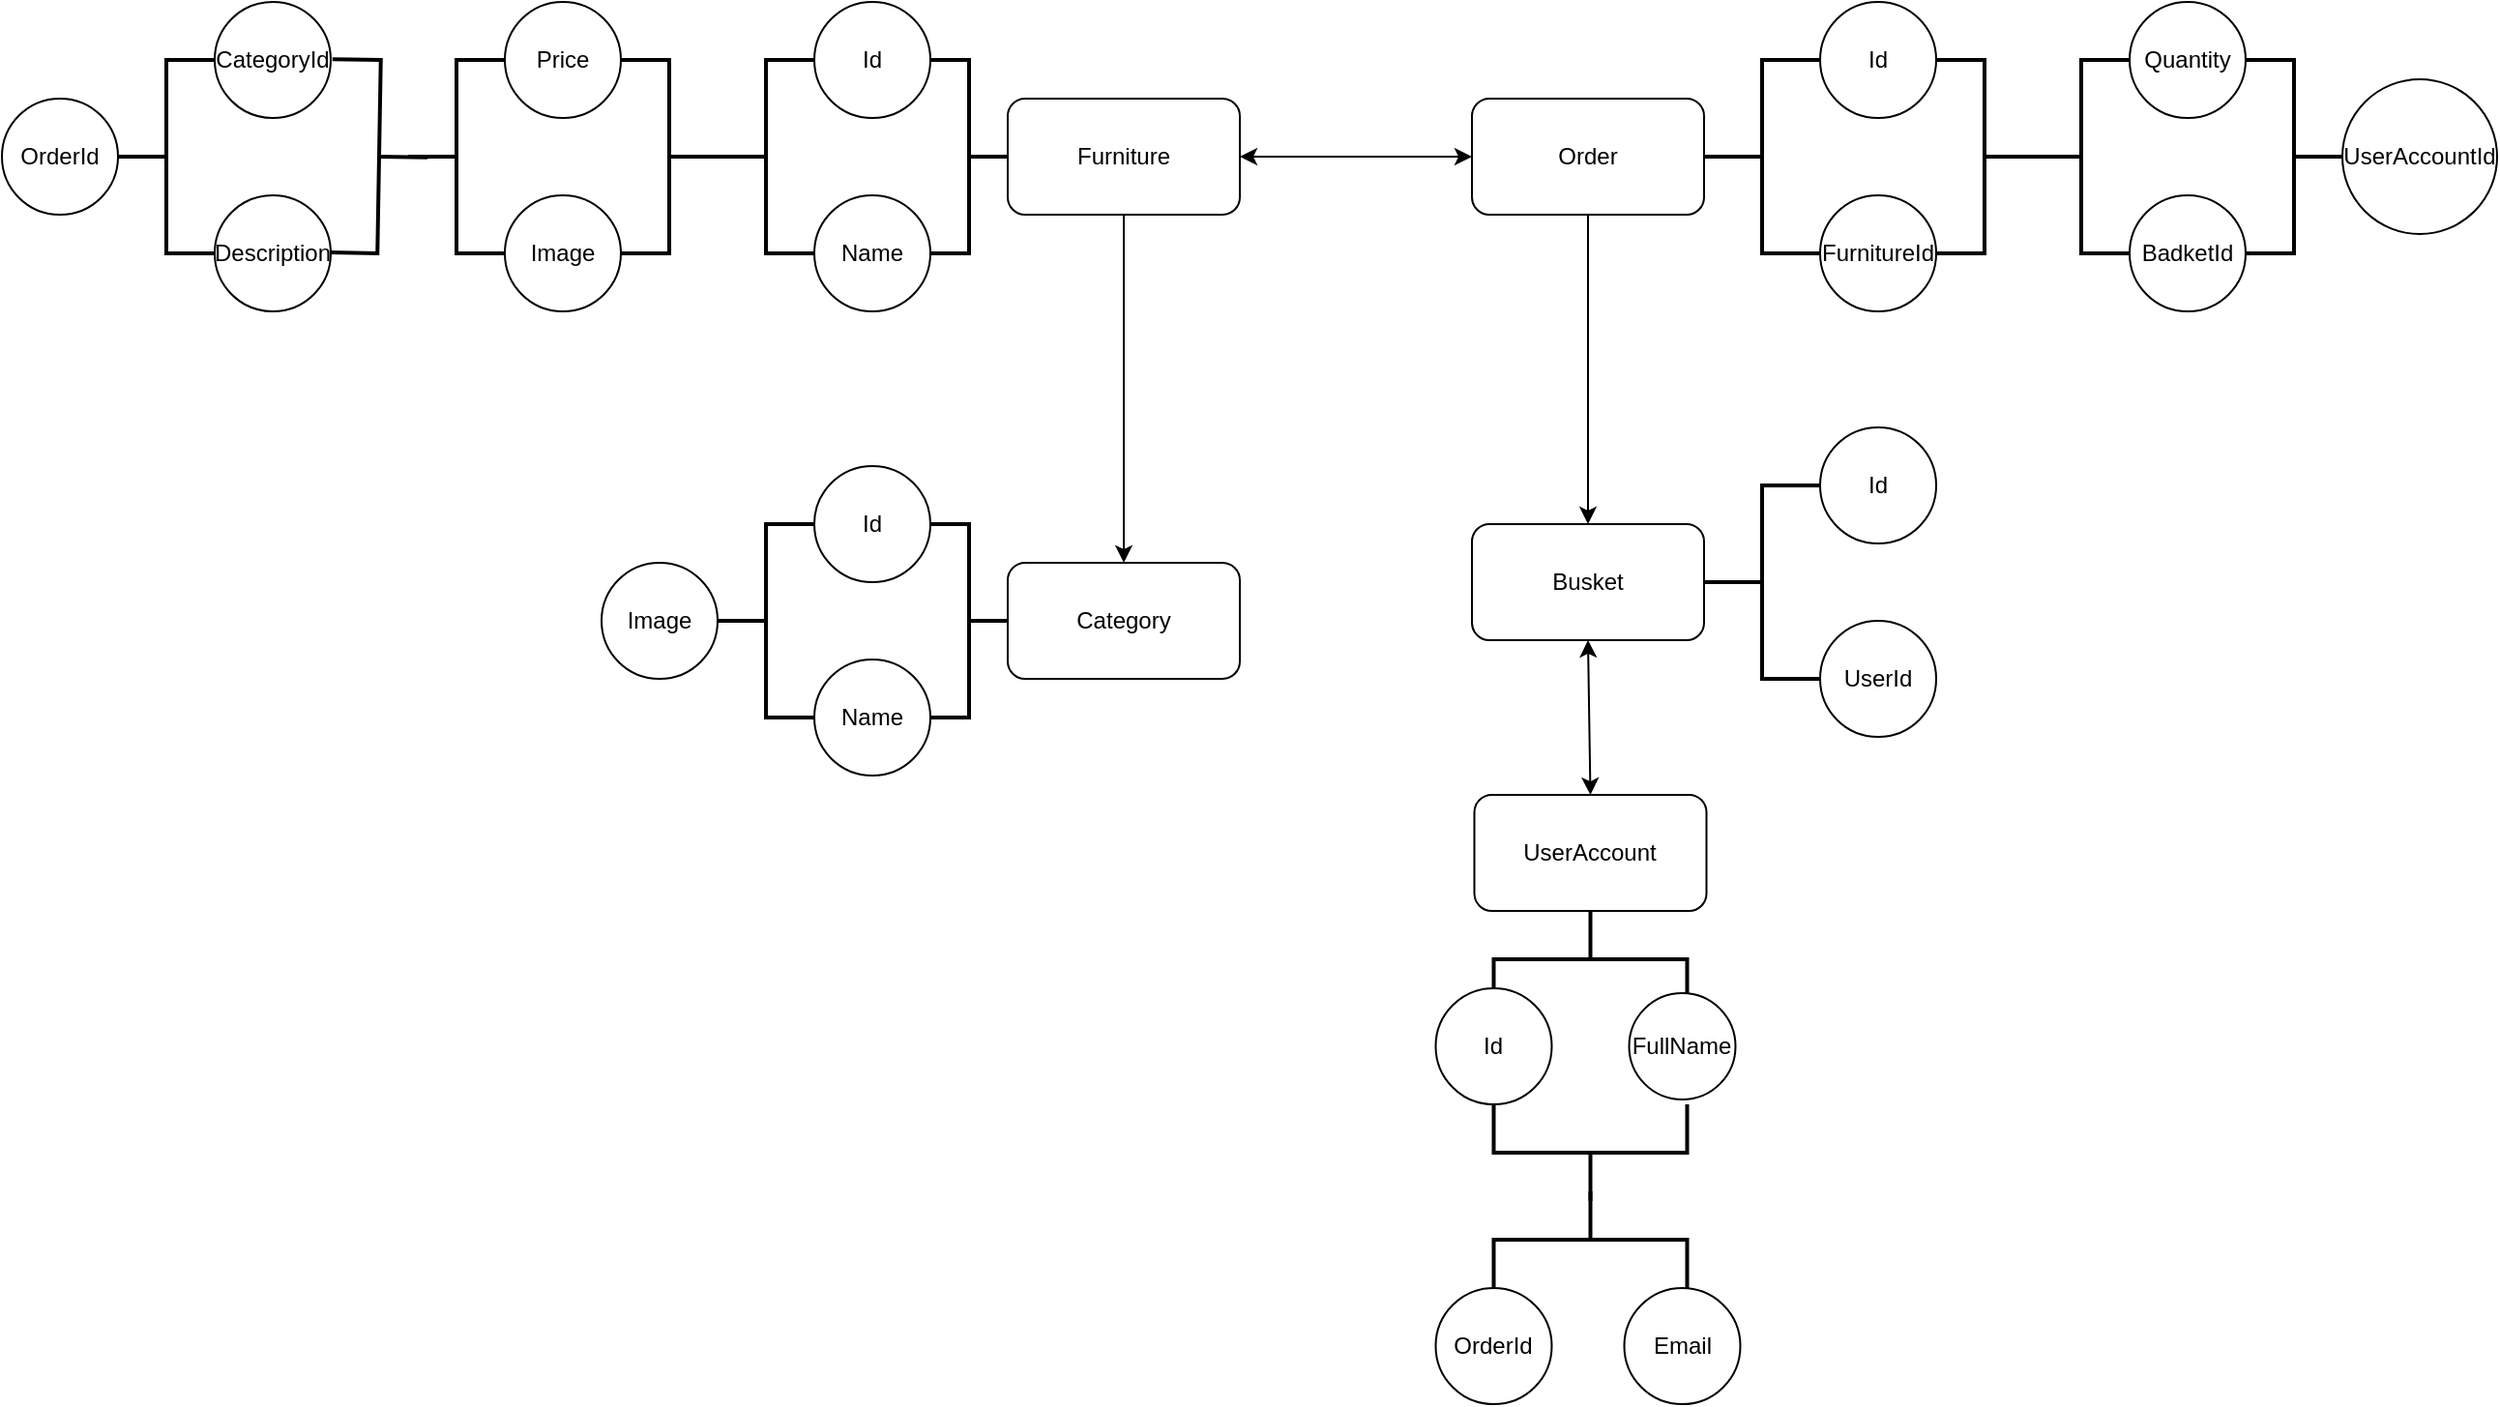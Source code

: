 <mxfile version="23.1.5" type="device">
  <diagram name="Страница — 1" id="xjJfCi4V1hn__q_sd1GM">
    <mxGraphModel dx="2187" dy="797" grid="1" gridSize="10" guides="1" tooltips="1" connect="1" arrows="1" fold="1" page="1" pageScale="1" pageWidth="827" pageHeight="1169" math="0" shadow="0">
      <root>
        <mxCell id="0" />
        <mxCell id="1" parent="0" />
        <mxCell id="8n0H1YX45aauRk38pMrW-7" style="edgeStyle=orthogonalEdgeStyle;rounded=0;orthogonalLoop=1;jettySize=auto;html=1;exitX=0.5;exitY=1;exitDx=0;exitDy=0;entryX=0.5;entryY=0;entryDx=0;entryDy=0;" edge="1" parent="1" source="r5rxblQXVQjleuNsjHHE-2" target="r5rxblQXVQjleuNsjHHE-18">
          <mxGeometry relative="1" as="geometry" />
        </mxCell>
        <mxCell id="r5rxblQXVQjleuNsjHHE-2" value="Furniture" style="rounded=1;whiteSpace=wrap;html=1;" parent="1" vertex="1">
          <mxGeometry x="200" y="160" width="120" height="60" as="geometry" />
        </mxCell>
        <mxCell id="r5rxblQXVQjleuNsjHHE-5" value="" style="strokeWidth=2;html=1;shape=mxgraph.flowchart.annotation_2;align=left;labelPosition=right;pointerEvents=1;rotation=-180;" parent="1" vertex="1">
          <mxGeometry x="160" y="140" width="40" height="100" as="geometry" />
        </mxCell>
        <mxCell id="r5rxblQXVQjleuNsjHHE-6" value="Id" style="ellipse;whiteSpace=wrap;html=1;aspect=fixed;" parent="1" vertex="1">
          <mxGeometry x="100" y="110" width="60" height="60" as="geometry" />
        </mxCell>
        <mxCell id="r5rxblQXVQjleuNsjHHE-7" value="Name" style="ellipse;whiteSpace=wrap;html=1;aspect=fixed;" parent="1" vertex="1">
          <mxGeometry x="100" y="210" width="60" height="60" as="geometry" />
        </mxCell>
        <mxCell id="r5rxblQXVQjleuNsjHHE-10" value="" style="strokeWidth=2;html=1;shape=mxgraph.flowchart.annotation_2;align=left;labelPosition=right;pointerEvents=1;" parent="1" vertex="1">
          <mxGeometry x="50" y="140" width="50" height="100" as="geometry" />
        </mxCell>
        <mxCell id="r5rxblQXVQjleuNsjHHE-11" value="" style="strokeWidth=2;html=1;shape=mxgraph.flowchart.annotation_2;align=left;labelPosition=right;pointerEvents=1;rotation=-180;" parent="1" vertex="1">
          <mxGeometry y="140" width="50" height="100" as="geometry" />
        </mxCell>
        <mxCell id="r5rxblQXVQjleuNsjHHE-12" value="Price&lt;span style=&quot;color: rgba(0, 0, 0, 0); font-family: monospace; font-size: 0px; text-align: start; text-wrap: nowrap;&quot;&gt;%3CmxGraphModel%3E%3Croot%3E%3CmxCell%20id%3D%220%22%2F%3E%3CmxCell%20id%3D%221%22%20parent%3D%220%22%2F%3E%3CmxCell%20id%3D%222%22%20value%3D%22Id%22%20style%3D%22ellipse%3BwhiteSpace%3Dwrap%3Bhtml%3D1%3Baspect%3Dfixed%3B%22%20vertex%3D%221%22%20parent%3D%221%22%3E%3CmxGeometry%20x%3D%22100%22%20y%3D%22110%22%20width%3D%2260%22%20height%3D%2260%22%20as%3D%22geometry%22%2F%3E%3C%2FmxCell%3E%3C%2Froot%3E%3C%2FmxGraphModel%3E&lt;/span&gt;" style="ellipse;whiteSpace=wrap;html=1;aspect=fixed;" parent="1" vertex="1">
          <mxGeometry x="-60" y="110" width="60" height="60" as="geometry" />
        </mxCell>
        <mxCell id="r5rxblQXVQjleuNsjHHE-13" value="Image" style="ellipse;whiteSpace=wrap;html=1;aspect=fixed;" parent="1" vertex="1">
          <mxGeometry x="-60" y="210" width="60" height="60" as="geometry" />
        </mxCell>
        <mxCell id="r5rxblQXVQjleuNsjHHE-14" value="" style="strokeWidth=2;html=1;shape=mxgraph.flowchart.annotation_2;align=left;labelPosition=right;pointerEvents=1;" parent="1" vertex="1">
          <mxGeometry x="-110" y="140" width="50" height="100" as="geometry" />
        </mxCell>
        <mxCell id="r5rxblQXVQjleuNsjHHE-15" value="" style="strokeWidth=2;html=1;shape=mxgraph.flowchart.annotation_2;align=left;labelPosition=right;pointerEvents=1;rotation=-179;" parent="1" vertex="1">
          <mxGeometry x="-150" y="140" width="50" height="100" as="geometry" />
        </mxCell>
        <mxCell id="r5rxblQXVQjleuNsjHHE-16" value="CategoryId" style="ellipse;whiteSpace=wrap;html=1;aspect=fixed;" parent="1" vertex="1">
          <mxGeometry x="-210" y="110" width="60" height="60" as="geometry" />
        </mxCell>
        <mxCell id="r5rxblQXVQjleuNsjHHE-17" value="Description" style="ellipse;whiteSpace=wrap;html=1;aspect=fixed;" parent="1" vertex="1">
          <mxGeometry x="-210" y="210" width="60" height="60" as="geometry" />
        </mxCell>
        <mxCell id="r5rxblQXVQjleuNsjHHE-18" value="Category" style="rounded=1;whiteSpace=wrap;html=1;" parent="1" vertex="1">
          <mxGeometry x="200" y="400" width="120" height="60" as="geometry" />
        </mxCell>
        <mxCell id="r5rxblQXVQjleuNsjHHE-19" value="" style="strokeWidth=2;html=1;shape=mxgraph.flowchart.annotation_2;align=left;labelPosition=right;pointerEvents=1;rotation=-180;" parent="1" vertex="1">
          <mxGeometry x="160" y="380" width="40" height="100" as="geometry" />
        </mxCell>
        <mxCell id="r5rxblQXVQjleuNsjHHE-20" value="Id" style="ellipse;whiteSpace=wrap;html=1;aspect=fixed;" parent="1" vertex="1">
          <mxGeometry x="100" y="350" width="60" height="60" as="geometry" />
        </mxCell>
        <mxCell id="r5rxblQXVQjleuNsjHHE-21" value="Name" style="ellipse;whiteSpace=wrap;html=1;aspect=fixed;" parent="1" vertex="1">
          <mxGeometry x="100" y="450" width="60" height="60" as="geometry" />
        </mxCell>
        <mxCell id="r5rxblQXVQjleuNsjHHE-22" value="" style="strokeWidth=2;html=1;shape=mxgraph.flowchart.annotation_2;align=left;labelPosition=right;pointerEvents=1;" parent="1" vertex="1">
          <mxGeometry x="50" y="380" width="50" height="100" as="geometry" />
        </mxCell>
        <mxCell id="r5rxblQXVQjleuNsjHHE-30" value="Busket" style="rounded=1;whiteSpace=wrap;html=1;" parent="1" vertex="1">
          <mxGeometry x="440" y="380" width="120" height="60" as="geometry" />
        </mxCell>
        <mxCell id="r5rxblQXVQjleuNsjHHE-38" value="Image" style="ellipse;whiteSpace=wrap;html=1;aspect=fixed;" parent="1" vertex="1">
          <mxGeometry x="-10" y="400" width="60" height="60" as="geometry" />
        </mxCell>
        <mxCell id="r5rxblQXVQjleuNsjHHE-31" value="" style="strokeWidth=2;html=1;shape=mxgraph.flowchart.annotation_2;align=left;labelPosition=right;pointerEvents=1;rotation=-360;" parent="1" vertex="1">
          <mxGeometry x="560" y="360" width="60" height="100" as="geometry" />
        </mxCell>
        <mxCell id="r5rxblQXVQjleuNsjHHE-44" value="Id" style="ellipse;whiteSpace=wrap;html=1;aspect=fixed;" parent="1" vertex="1">
          <mxGeometry x="620" y="330" width="60" height="60" as="geometry" />
        </mxCell>
        <mxCell id="r5rxblQXVQjleuNsjHHE-45" value="UserId" style="ellipse;whiteSpace=wrap;html=1;aspect=fixed;" parent="1" vertex="1">
          <mxGeometry x="620" y="430" width="60" height="60" as="geometry" />
        </mxCell>
        <mxCell id="r5rxblQXVQjleuNsjHHE-53" value="" style="strokeWidth=2;html=1;shape=mxgraph.flowchart.annotation_2;align=left;labelPosition=right;pointerEvents=1;" parent="1" vertex="1">
          <mxGeometry x="-260" y="140" width="50" height="100" as="geometry" />
        </mxCell>
        <mxCell id="r5rxblQXVQjleuNsjHHE-54" value="OrderId" style="ellipse;whiteSpace=wrap;html=1;aspect=fixed;" parent="1" vertex="1">
          <mxGeometry x="-320" y="160" width="60" height="60" as="geometry" />
        </mxCell>
        <mxCell id="r5rxblQXVQjleuNsjHHE-57" value="" style="group" parent="1" vertex="1" connectable="0">
          <mxGeometry x="440" y="110" width="400" height="160" as="geometry" />
        </mxCell>
        <mxCell id="r5rxblQXVQjleuNsjHHE-47" value="Order" style="rounded=1;whiteSpace=wrap;html=1;" parent="r5rxblQXVQjleuNsjHHE-57" vertex="1">
          <mxGeometry y="50" width="120" height="60" as="geometry" />
        </mxCell>
        <mxCell id="r5rxblQXVQjleuNsjHHE-48" value="" style="strokeWidth=2;html=1;shape=mxgraph.flowchart.annotation_2;align=left;labelPosition=right;pointerEvents=1;rotation=-360;" parent="r5rxblQXVQjleuNsjHHE-57" vertex="1">
          <mxGeometry x="120" y="30" width="60" height="100" as="geometry" />
        </mxCell>
        <mxCell id="r5rxblQXVQjleuNsjHHE-49" value="Id" style="ellipse;whiteSpace=wrap;html=1;aspect=fixed;" parent="r5rxblQXVQjleuNsjHHE-57" vertex="1">
          <mxGeometry x="180" width="60" height="60" as="geometry" />
        </mxCell>
        <mxCell id="r5rxblQXVQjleuNsjHHE-50" value="FurnitureId" style="ellipse;whiteSpace=wrap;html=1;aspect=fixed;" parent="r5rxblQXVQjleuNsjHHE-57" vertex="1">
          <mxGeometry x="180" y="100" width="60" height="60" as="geometry" />
        </mxCell>
        <mxCell id="r5rxblQXVQjleuNsjHHE-51" value="" style="strokeWidth=2;html=1;shape=mxgraph.flowchart.annotation_2;align=left;labelPosition=right;pointerEvents=1;rotation=-180;" parent="r5rxblQXVQjleuNsjHHE-57" vertex="1">
          <mxGeometry x="240" y="30" width="50" height="100" as="geometry" />
        </mxCell>
        <mxCell id="r5rxblQXVQjleuNsjHHE-52" value="Quantity" style="ellipse;whiteSpace=wrap;html=1;aspect=fixed;" parent="r5rxblQXVQjleuNsjHHE-57" vertex="1">
          <mxGeometry x="340" width="60" height="60" as="geometry" />
        </mxCell>
        <mxCell id="r5rxblQXVQjleuNsjHHE-55" value="" style="strokeWidth=2;html=1;shape=mxgraph.flowchart.annotation_2;align=left;labelPosition=right;pointerEvents=1;" parent="r5rxblQXVQjleuNsjHHE-57" vertex="1">
          <mxGeometry x="290" y="30" width="50" height="100" as="geometry" />
        </mxCell>
        <mxCell id="r5rxblQXVQjleuNsjHHE-56" value="BadketId" style="ellipse;whiteSpace=wrap;html=1;aspect=fixed;" parent="r5rxblQXVQjleuNsjHHE-57" vertex="1">
          <mxGeometry x="340" y="100" width="60" height="60" as="geometry" />
        </mxCell>
        <mxCell id="r5rxblQXVQjleuNsjHHE-77" value="" style="strokeWidth=2;html=1;shape=mxgraph.flowchart.annotation_2;align=left;labelPosition=right;pointerEvents=1;direction=west;" parent="1" vertex="1">
          <mxGeometry x="840" y="140" width="50" height="100" as="geometry" />
        </mxCell>
        <mxCell id="r5rxblQXVQjleuNsjHHE-79" value="UserAccountId" style="ellipse;whiteSpace=wrap;html=1;aspect=fixed;" parent="1" vertex="1">
          <mxGeometry x="890" y="150" width="80" height="80" as="geometry" />
        </mxCell>
        <mxCell id="8n0H1YX45aauRk38pMrW-1" value="UserAccount" style="rounded=1;whiteSpace=wrap;html=1;" vertex="1" parent="1">
          <mxGeometry x="441.25" y="520" width="120" height="60" as="geometry" />
        </mxCell>
        <mxCell id="8n0H1YX45aauRk38pMrW-2" value="" style="strokeWidth=2;html=1;shape=mxgraph.flowchart.annotation_2;align=left;labelPosition=right;pointerEvents=1;direction=south;" vertex="1" parent="1">
          <mxGeometry x="451.25" y="580" width="100" height="50" as="geometry" />
        </mxCell>
        <mxCell id="8n0H1YX45aauRk38pMrW-3" value="Id" style="ellipse;whiteSpace=wrap;html=1;aspect=fixed;rotation=0;" vertex="1" parent="1">
          <mxGeometry x="421.25" y="620" width="60" height="60" as="geometry" />
        </mxCell>
        <mxCell id="r5rxblQXVQjleuNsjHHE-71" value="FullName" style="ellipse;whiteSpace=wrap;html=1;aspect=fixed;rotation=0;" parent="1" vertex="1">
          <mxGeometry x="521.25" y="622.5" width="55" height="55" as="geometry" />
        </mxCell>
        <mxCell id="r5rxblQXVQjleuNsjHHE-74" value="Email" style="ellipse;whiteSpace=wrap;html=1;aspect=fixed;rotation=0;" parent="1" vertex="1">
          <mxGeometry x="518.75" y="775" width="60" height="60" as="geometry" />
        </mxCell>
        <mxCell id="r5rxblQXVQjleuNsjHHE-75" value="OrderId" style="ellipse;whiteSpace=wrap;html=1;aspect=fixed;rotation=0;" parent="1" vertex="1">
          <mxGeometry x="421.25" y="775" width="60" height="60" as="geometry" />
        </mxCell>
        <mxCell id="8n0H1YX45aauRk38pMrW-4" value="" style="strokeWidth=2;html=1;shape=mxgraph.flowchart.annotation_2;align=left;labelPosition=right;pointerEvents=1;direction=north;" vertex="1" parent="1">
          <mxGeometry x="451.25" y="680" width="100" height="50" as="geometry" />
        </mxCell>
        <mxCell id="8n0H1YX45aauRk38pMrW-5" value="" style="strokeWidth=2;html=1;shape=mxgraph.flowchart.annotation_2;align=left;labelPosition=right;pointerEvents=1;direction=south;" vertex="1" parent="1">
          <mxGeometry x="451.25" y="725" width="100" height="50" as="geometry" />
        </mxCell>
        <mxCell id="8n0H1YX45aauRk38pMrW-6" value="" style="endArrow=classic;startArrow=classic;html=1;rounded=0;exitX=0.5;exitY=0;exitDx=0;exitDy=0;entryX=0.5;entryY=1;entryDx=0;entryDy=0;" edge="1" parent="1" source="8n0H1YX45aauRk38pMrW-1" target="r5rxblQXVQjleuNsjHHE-30">
          <mxGeometry width="50" height="50" relative="1" as="geometry">
            <mxPoint x="470" y="490" as="sourcePoint" />
            <mxPoint x="520" y="440" as="targetPoint" />
          </mxGeometry>
        </mxCell>
        <mxCell id="8n0H1YX45aauRk38pMrW-8" style="edgeStyle=orthogonalEdgeStyle;rounded=0;orthogonalLoop=1;jettySize=auto;html=1;exitX=0.5;exitY=1;exitDx=0;exitDy=0;entryX=0.5;entryY=0;entryDx=0;entryDy=0;" edge="1" parent="1" source="r5rxblQXVQjleuNsjHHE-47" target="r5rxblQXVQjleuNsjHHE-30">
          <mxGeometry relative="1" as="geometry" />
        </mxCell>
        <mxCell id="8n0H1YX45aauRk38pMrW-10" value="" style="endArrow=classic;startArrow=classic;html=1;rounded=0;exitX=1;exitY=0.5;exitDx=0;exitDy=0;entryX=0;entryY=0.5;entryDx=0;entryDy=0;" edge="1" parent="1" source="r5rxblQXVQjleuNsjHHE-2" target="r5rxblQXVQjleuNsjHHE-47">
          <mxGeometry width="50" height="50" relative="1" as="geometry">
            <mxPoint x="360" y="210" as="sourcePoint" />
            <mxPoint x="410" y="160" as="targetPoint" />
          </mxGeometry>
        </mxCell>
      </root>
    </mxGraphModel>
  </diagram>
</mxfile>
